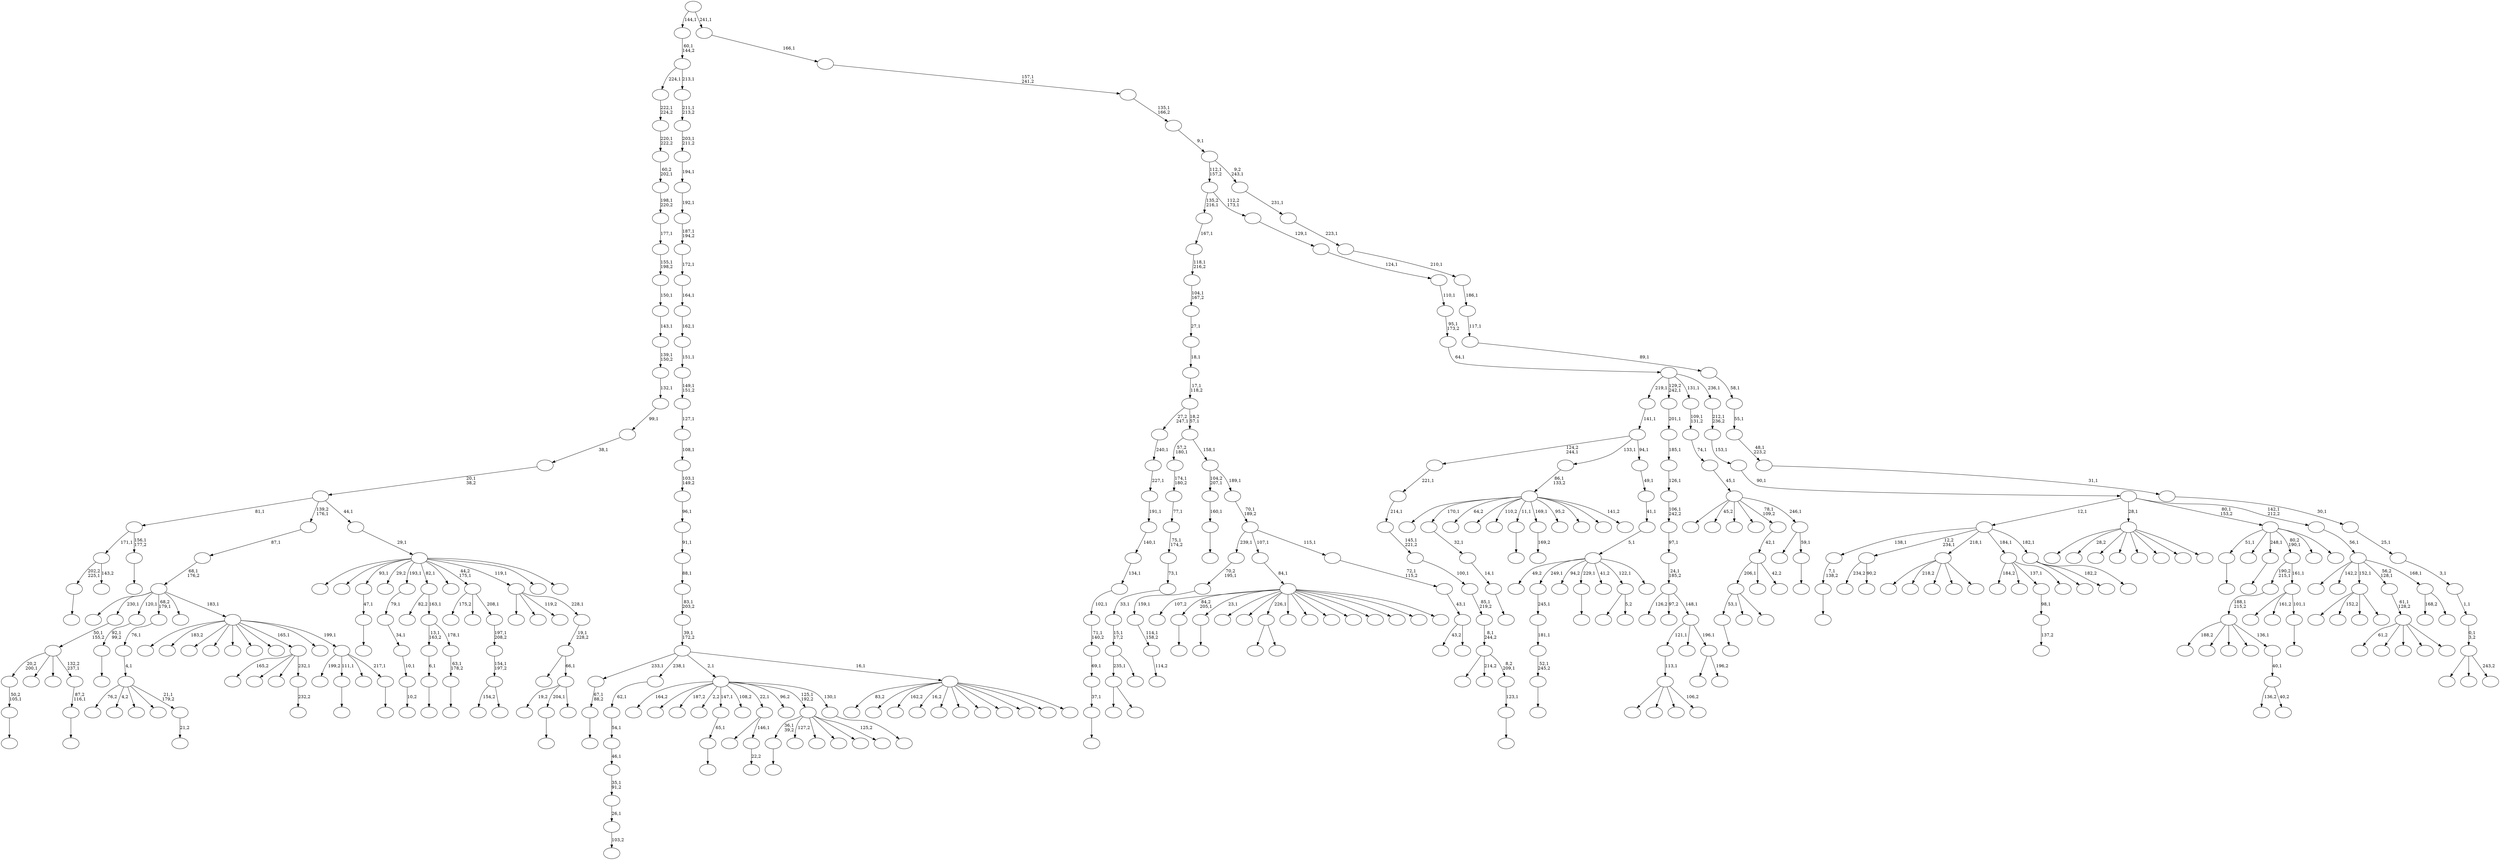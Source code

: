 digraph T {
	450 [label=""]
	449 [label=""]
	448 [label=""]
	447 [label=""]
	446 [label=""]
	445 [label=""]
	444 [label=""]
	443 [label=""]
	442 [label=""]
	441 [label=""]
	440 [label=""]
	439 [label=""]
	438 [label=""]
	437 [label=""]
	436 [label=""]
	435 [label=""]
	434 [label=""]
	433 [label=""]
	432 [label=""]
	431 [label=""]
	430 [label=""]
	429 [label=""]
	428 [label=""]
	427 [label=""]
	426 [label=""]
	425 [label=""]
	424 [label=""]
	423 [label=""]
	422 [label=""]
	421 [label=""]
	420 [label=""]
	419 [label=""]
	418 [label=""]
	417 [label=""]
	416 [label=""]
	415 [label=""]
	414 [label=""]
	413 [label=""]
	412 [label=""]
	411 [label=""]
	410 [label=""]
	409 [label=""]
	408 [label=""]
	407 [label=""]
	406 [label=""]
	405 [label=""]
	404 [label=""]
	403 [label=""]
	402 [label=""]
	401 [label=""]
	400 [label=""]
	399 [label=""]
	398 [label=""]
	397 [label=""]
	396 [label=""]
	395 [label=""]
	394 [label=""]
	393 [label=""]
	392 [label=""]
	391 [label=""]
	390 [label=""]
	389 [label=""]
	388 [label=""]
	387 [label=""]
	386 [label=""]
	385 [label=""]
	384 [label=""]
	383 [label=""]
	382 [label=""]
	381 [label=""]
	380 [label=""]
	379 [label=""]
	378 [label=""]
	377 [label=""]
	376 [label=""]
	375 [label=""]
	374 [label=""]
	373 [label=""]
	372 [label=""]
	371 [label=""]
	370 [label=""]
	369 [label=""]
	368 [label=""]
	367 [label=""]
	366 [label=""]
	365 [label=""]
	364 [label=""]
	363 [label=""]
	362 [label=""]
	361 [label=""]
	360 [label=""]
	359 [label=""]
	358 [label=""]
	357 [label=""]
	356 [label=""]
	355 [label=""]
	354 [label=""]
	353 [label=""]
	352 [label=""]
	351 [label=""]
	350 [label=""]
	349 [label=""]
	348 [label=""]
	347 [label=""]
	346 [label=""]
	345 [label=""]
	344 [label=""]
	343 [label=""]
	342 [label=""]
	341 [label=""]
	340 [label=""]
	339 [label=""]
	338 [label=""]
	337 [label=""]
	336 [label=""]
	335 [label=""]
	334 [label=""]
	333 [label=""]
	332 [label=""]
	331 [label=""]
	330 [label=""]
	329 [label=""]
	328 [label=""]
	327 [label=""]
	326 [label=""]
	325 [label=""]
	324 [label=""]
	323 [label=""]
	322 [label=""]
	321 [label=""]
	320 [label=""]
	319 [label=""]
	318 [label=""]
	317 [label=""]
	316 [label=""]
	315 [label=""]
	314 [label=""]
	313 [label=""]
	312 [label=""]
	311 [label=""]
	310 [label=""]
	309 [label=""]
	308 [label=""]
	307 [label=""]
	306 [label=""]
	305 [label=""]
	304 [label=""]
	303 [label=""]
	302 [label=""]
	301 [label=""]
	300 [label=""]
	299 [label=""]
	298 [label=""]
	297 [label=""]
	296 [label=""]
	295 [label=""]
	294 [label=""]
	293 [label=""]
	292 [label=""]
	291 [label=""]
	290 [label=""]
	289 [label=""]
	288 [label=""]
	287 [label=""]
	286 [label=""]
	285 [label=""]
	284 [label=""]
	283 [label=""]
	282 [label=""]
	281 [label=""]
	280 [label=""]
	279 [label=""]
	278 [label=""]
	277 [label=""]
	276 [label=""]
	275 [label=""]
	274 [label=""]
	273 [label=""]
	272 [label=""]
	271 [label=""]
	270 [label=""]
	269 [label=""]
	268 [label=""]
	267 [label=""]
	266 [label=""]
	265 [label=""]
	264 [label=""]
	263 [label=""]
	262 [label=""]
	261 [label=""]
	260 [label=""]
	259 [label=""]
	258 [label=""]
	257 [label=""]
	256 [label=""]
	255 [label=""]
	254 [label=""]
	253 [label=""]
	252 [label=""]
	251 [label=""]
	250 [label=""]
	249 [label=""]
	248 [label=""]
	247 [label=""]
	246 [label=""]
	245 [label=""]
	244 [label=""]
	243 [label=""]
	242 [label=""]
	241 [label=""]
	240 [label=""]
	239 [label=""]
	238 [label=""]
	237 [label=""]
	236 [label=""]
	235 [label=""]
	234 [label=""]
	233 [label=""]
	232 [label=""]
	231 [label=""]
	230 [label=""]
	229 [label=""]
	228 [label=""]
	227 [label=""]
	226 [label=""]
	225 [label=""]
	224 [label=""]
	223 [label=""]
	222 [label=""]
	221 [label=""]
	220 [label=""]
	219 [label=""]
	218 [label=""]
	217 [label=""]
	216 [label=""]
	215 [label=""]
	214 [label=""]
	213 [label=""]
	212 [label=""]
	211 [label=""]
	210 [label=""]
	209 [label=""]
	208 [label=""]
	207 [label=""]
	206 [label=""]
	205 [label=""]
	204 [label=""]
	203 [label=""]
	202 [label=""]
	201 [label=""]
	200 [label=""]
	199 [label=""]
	198 [label=""]
	197 [label=""]
	196 [label=""]
	195 [label=""]
	194 [label=""]
	193 [label=""]
	192 [label=""]
	191 [label=""]
	190 [label=""]
	189 [label=""]
	188 [label=""]
	187 [label=""]
	186 [label=""]
	185 [label=""]
	184 [label=""]
	183 [label=""]
	182 [label=""]
	181 [label=""]
	180 [label=""]
	179 [label=""]
	178 [label=""]
	177 [label=""]
	176 [label=""]
	175 [label=""]
	174 [label=""]
	173 [label=""]
	172 [label=""]
	171 [label=""]
	170 [label=""]
	169 [label=""]
	168 [label=""]
	167 [label=""]
	166 [label=""]
	165 [label=""]
	164 [label=""]
	163 [label=""]
	162 [label=""]
	161 [label=""]
	160 [label=""]
	159 [label=""]
	158 [label=""]
	157 [label=""]
	156 [label=""]
	155 [label=""]
	154 [label=""]
	153 [label=""]
	152 [label=""]
	151 [label=""]
	150 [label=""]
	149 [label=""]
	148 [label=""]
	147 [label=""]
	146 [label=""]
	145 [label=""]
	144 [label=""]
	143 [label=""]
	142 [label=""]
	141 [label=""]
	140 [label=""]
	139 [label=""]
	138 [label=""]
	137 [label=""]
	136 [label=""]
	135 [label=""]
	134 [label=""]
	133 [label=""]
	132 [label=""]
	131 [label=""]
	130 [label=""]
	129 [label=""]
	128 [label=""]
	127 [label=""]
	126 [label=""]
	125 [label=""]
	124 [label=""]
	123 [label=""]
	122 [label=""]
	121 [label=""]
	120 [label=""]
	119 [label=""]
	118 [label=""]
	117 [label=""]
	116 [label=""]
	115 [label=""]
	114 [label=""]
	113 [label=""]
	112 [label=""]
	111 [label=""]
	110 [label=""]
	109 [label=""]
	108 [label=""]
	107 [label=""]
	106 [label=""]
	105 [label=""]
	104 [label=""]
	103 [label=""]
	102 [label=""]
	101 [label=""]
	100 [label=""]
	99 [label=""]
	98 [label=""]
	97 [label=""]
	96 [label=""]
	95 [label=""]
	94 [label=""]
	93 [label=""]
	92 [label=""]
	91 [label=""]
	90 [label=""]
	89 [label=""]
	88 [label=""]
	87 [label=""]
	86 [label=""]
	85 [label=""]
	84 [label=""]
	83 [label=""]
	82 [label=""]
	81 [label=""]
	80 [label=""]
	79 [label=""]
	78 [label=""]
	77 [label=""]
	76 [label=""]
	75 [label=""]
	74 [label=""]
	73 [label=""]
	72 [label=""]
	71 [label=""]
	70 [label=""]
	69 [label=""]
	68 [label=""]
	67 [label=""]
	66 [label=""]
	65 [label=""]
	64 [label=""]
	63 [label=""]
	62 [label=""]
	61 [label=""]
	60 [label=""]
	59 [label=""]
	58 [label=""]
	57 [label=""]
	56 [label=""]
	55 [label=""]
	54 [label=""]
	53 [label=""]
	52 [label=""]
	51 [label=""]
	50 [label=""]
	49 [label=""]
	48 [label=""]
	47 [label=""]
	46 [label=""]
	45 [label=""]
	44 [label=""]
	43 [label=""]
	42 [label=""]
	41 [label=""]
	40 [label=""]
	39 [label=""]
	38 [label=""]
	37 [label=""]
	36 [label=""]
	35 [label=""]
	34 [label=""]
	33 [label=""]
	32 [label=""]
	31 [label=""]
	30 [label=""]
	29 [label=""]
	28 [label=""]
	27 [label=""]
	26 [label=""]
	25 [label=""]
	24 [label=""]
	23 [label=""]
	22 [label=""]
	21 [label=""]
	20 [label=""]
	19 [label=""]
	18 [label=""]
	17 [label=""]
	16 [label=""]
	15 [label=""]
	14 [label=""]
	13 [label=""]
	12 [label=""]
	11 [label=""]
	10 [label=""]
	9 [label=""]
	8 [label=""]
	7 [label=""]
	6 [label=""]
	5 [label=""]
	4 [label=""]
	3 [label=""]
	2 [label=""]
	1 [label=""]
	0 [label=""]
	444 -> 445 [label=""]
	436 -> 437 [label=""]
	435 -> 436 [label="52,1\n245,2"]
	434 -> 435 [label="181,1"]
	433 -> 434 [label="245,1"]
	431 -> 432 [label=""]
	430 -> 431 [label="50,2\n105,1"]
	425 -> 426 [label=""]
	419 -> 420 [label=""]
	415 -> 416 [label=""]
	414 -> 415 [label="160,1"]
	412 -> 413 [label=""]
	409 -> 410 [label=""]
	404 -> 405 [label=""]
	400 -> 401 [label=""]
	390 -> 391 [label=""]
	389 -> 390 [label="14,1"]
	388 -> 389 [label="32,1"]
	375 -> 376 [label=""]
	374 -> 375 [label="6,1"]
	367 -> 368 [label=""]
	366 -> 367 [label="47,1"]
	362 -> 363 [label=""]
	361 -> 362 [label="7,1\n138,2"]
	357 -> 358 [label=""]
	356 -> 357 [label="37,1"]
	355 -> 356 [label="69,1"]
	354 -> 355 [label="71,1\n140,2"]
	353 -> 354 [label="102,1"]
	352 -> 353 [label="134,1"]
	351 -> 352 [label="140,1"]
	350 -> 351 [label="191,1"]
	349 -> 350 [label="227,1"]
	348 -> 349 [label="240,1"]
	344 -> 345 [label=""]
	337 -> 338 [label="114,2"]
	336 -> 337 [label="114,1\n158,2"]
	335 -> 336 [label="159,1"]
	334 -> 335 [label="70,2\n195,1"]
	331 -> 419 [label="53,1"]
	331 -> 384 [label=""]
	331 -> 332 [label=""]
	329 -> 330 [label=""]
	328 -> 329 [label="67,1\n88,2"]
	325 -> 398 [label=""]
	325 -> 326 [label=""]
	319 -> 448 [label=""]
	319 -> 320 [label=""]
	316 -> 317 [label=""]
	315 -> 316 [label="87,2\n116,1"]
	314 -> 430 [label="20,2\n200,1"]
	314 -> 411 [label=""]
	314 -> 365 [label=""]
	314 -> 315 [label="132,2\n237,1"]
	313 -> 314 [label="50,1\n155,2"]
	306 -> 307 [label="10,2"]
	305 -> 306 [label="10,1"]
	304 -> 305 [label="34,1"]
	303 -> 304 [label="79,1"]
	300 -> 319 [label="235,1"]
	300 -> 301 [label=""]
	299 -> 300 [label="15,1\n17,2"]
	298 -> 299 [label="33,1"]
	297 -> 298 [label="73,1"]
	296 -> 297 [label="75,1\n174,2"]
	295 -> 296 [label="77,1"]
	294 -> 295 [label="174,1\n180,2"]
	286 -> 287 [label=""]
	285 -> 286 [label="65,1"]
	281 -> 311 [label="234,2"]
	281 -> 282 [label="90,2"]
	273 -> 274 [label=""]
	272 -> 273 [label="63,1\n178,2"]
	271 -> 374 [label="13,1\n163,2"]
	271 -> 272 [label="178,1"]
	270 -> 418 [label="82,2"]
	270 -> 271 [label="163,1"]
	267 -> 268 [label=""]
	260 -> 261 [label=""]
	258 -> 259 [label="169,2"]
	255 -> 256 [label=""]
	254 -> 255 [label="123,1"]
	253 -> 310 [label=""]
	253 -> 308 [label="214,2"]
	253 -> 254 [label="8,2\n209,1"]
	252 -> 253 [label="8,1\n244,2"]
	251 -> 252 [label="85,1\n219,2"]
	250 -> 251 [label="100,1"]
	249 -> 250 [label="145,1\n221,2"]
	248 -> 249 [label="214,1"]
	247 -> 248 [label="221,1"]
	245 -> 246 [label="22,2"]
	244 -> 293 [label=""]
	244 -> 245 [label="146,1"]
	241 -> 380 [label=""]
	241 -> 321 [label=""]
	241 -> 275 [label=""]
	241 -> 242 [label="106,2"]
	240 -> 241 [label="113,1"]
	235 -> 372 [label="136,2"]
	235 -> 236 [label="40,2"]
	234 -> 235 [label="40,1"]
	233 -> 443 [label="188,2"]
	233 -> 402 [label=""]
	233 -> 394 [label=""]
	233 -> 359 [label=""]
	233 -> 234 [label="136,1"]
	232 -> 233 [label="188,1\n215,2"]
	230 -> 231 [label="103,2"]
	229 -> 230 [label="26,1"]
	228 -> 229 [label="35,1\n91,2"]
	227 -> 228 [label="46,1"]
	226 -> 227 [label="54,1"]
	225 -> 226 [label="62,1"]
	218 -> 444 [label="202,2\n225,1"]
	218 -> 219 [label="143,2"]
	215 -> 216 [label="232,2"]
	214 -> 407 [label="165,2"]
	214 -> 343 [label=""]
	214 -> 318 [label=""]
	214 -> 215 [label="232,1"]
	211 -> 442 [label=""]
	211 -> 440 [label="152,2"]
	211 -> 276 [label=""]
	211 -> 212 [label=""]
	209 -> 210 [label=""]
	208 -> 209 [label="92,1\n99,2"]
	204 -> 429 [label="61,2"]
	204 -> 424 [label=""]
	204 -> 378 [label=""]
	204 -> 278 [label=""]
	204 -> 205 [label=""]
	203 -> 204 [label="61,1\n128,2"]
	200 -> 201 [label=""]
	199 -> 218 [label="171,1"]
	199 -> 200 [label="156,1\n177,2"]
	195 -> 196 [label=""]
	194 -> 377 [label=""]
	194 -> 339 [label="161,2"]
	194 -> 195 [label="101,1"]
	193 -> 232 [label="190,2\n215,1"]
	193 -> 194 [label="161,1"]
	191 -> 192 [label="21,2"]
	190 -> 395 [label="76,2"]
	190 -> 373 [label="4,2"]
	190 -> 323 [label=""]
	190 -> 243 [label=""]
	190 -> 191 [label="21,1\n179,2"]
	189 -> 190 [label="4,1"]
	188 -> 189 [label="76,1"]
	186 -> 187 [label="137,2"]
	185 -> 186 [label="98,1"]
	172 -> 382 [label=""]
	172 -> 173 [label="5,2"]
	168 -> 385 [label=""]
	168 -> 291 [label="218,2"]
	168 -> 224 [label=""]
	168 -> 183 [label=""]
	168 -> 169 [label=""]
	166 -> 449 [label=""]
	166 -> 388 [label="170,1"]
	166 -> 371 [label="64,2"]
	166 -> 322 [label=""]
	166 -> 309 [label="110,2"]
	166 -> 260 [label="11,1"]
	166 -> 258 [label="169,1"]
	166 -> 257 [label="95,2"]
	166 -> 202 [label=""]
	166 -> 198 [label=""]
	166 -> 167 [label="141,2"]
	165 -> 166 [label="86,1\n133,2"]
	163 -> 164 [label=""]
	161 -> 162 [label=""]
	160 -> 423 [label="199,2"]
	160 -> 409 [label="111,1"]
	160 -> 364 [label=""]
	160 -> 161 [label="217,1"]
	159 -> 428 [label=""]
	159 -> 393 [label="183,2"]
	159 -> 340 [label=""]
	159 -> 312 [label=""]
	159 -> 288 [label=""]
	159 -> 284 [label=""]
	159 -> 283 [label=""]
	159 -> 214 [label="165,1"]
	159 -> 170 [label=""]
	159 -> 160 [label="199,1"]
	158 -> 447 [label=""]
	158 -> 313 [label="230,1"]
	158 -> 208 [label="120,1"]
	158 -> 188 [label="68,2\n179,1"]
	158 -> 180 [label=""]
	158 -> 159 [label="183,1"]
	157 -> 158 [label="68,1\n176,2"]
	156 -> 157 [label="87,1"]
	154 -> 333 [label="184,2"]
	154 -> 222 [label=""]
	154 -> 185 [label="137,1"]
	154 -> 155 [label=""]
	150 -> 441 [label="49,2"]
	150 -> 433 [label="249,1"]
	150 -> 427 [label="94,2"]
	150 -> 344 [label="229,1"]
	150 -> 264 [label="41,2"]
	150 -> 172 [label="122,1"]
	150 -> 151 [label=""]
	149 -> 150 [label="5,1"]
	148 -> 149 [label="41,1"]
	147 -> 148 [label="49,1"]
	146 -> 247 [label="124,2\n244,1"]
	146 -> 165 [label="133,1"]
	146 -> 147 [label="94,1"]
	145 -> 146 [label="141,1"]
	142 -> 404 [label="36,1\n39,2"]
	142 -> 381 [label="127,2"]
	142 -> 279 [label=""]
	142 -> 223 [label=""]
	142 -> 184 [label=""]
	142 -> 143 [label="125,2"]
	139 -> 369 [label=""]
	139 -> 178 [label="182,2"]
	139 -> 140 [label=""]
	138 -> 361 [label="138,1"]
	138 -> 281 [label="12,2\n234,1"]
	138 -> 168 [label="218,1"]
	138 -> 154 [label="184,1"]
	138 -> 139 [label="182,1"]
	136 -> 331 [label="206,1"]
	136 -> 292 [label=""]
	136 -> 137 [label="42,2"]
	135 -> 136 [label="42,1"]
	133 -> 421 [label="107,2"]
	133 -> 412 [label="84,2\n205,1"]
	133 -> 400 [label="23,1"]
	133 -> 387 [label=""]
	133 -> 360 [label=""]
	133 -> 325 [label="226,1"]
	133 -> 324 [label=""]
	133 -> 302 [label=""]
	133 -> 290 [label=""]
	133 -> 269 [label=""]
	133 -> 221 [label=""]
	133 -> 220 [label=""]
	133 -> 176 [label=""]
	133 -> 134 [label=""]
	132 -> 133 [label="84,1"]
	127 -> 439 [label="154,2"]
	127 -> 128 [label=""]
	126 -> 127 [label="154,1\n197,2"]
	125 -> 126 [label="197,1\n208,2"]
	124 -> 379 [label="175,2"]
	124 -> 129 [label=""]
	124 -> 125 [label="208,1"]
	122 -> 392 [label="19,2"]
	122 -> 163 [label="204,1"]
	122 -> 123 [label=""]
	121 -> 141 [label=""]
	121 -> 122 [label="66,1"]
	120 -> 121 [label="19,1\n228,2"]
	119 -> 446 [label=""]
	119 -> 144 [label=""]
	119 -> 130 [label="119,2"]
	119 -> 120 [label="228,1"]
	117 -> 182 [label=""]
	117 -> 118 [label="196,2"]
	116 -> 240 [label="121,1"]
	116 -> 213 [label=""]
	116 -> 117 [label="196,1"]
	115 -> 327 [label="126,2"]
	115 -> 177 [label="97,2"]
	115 -> 116 [label="148,1"]
	114 -> 115 [label="24,1\n185,2"]
	113 -> 114 [label="97,1"]
	112 -> 113 [label="106,1\n242,2"]
	111 -> 112 [label="126,1"]
	110 -> 111 [label="185,1"]
	109 -> 110 [label="201,1"]
	107 -> 280 [label=""]
	107 -> 277 [label="28,2"]
	107 -> 238 [label=""]
	107 -> 217 [label=""]
	107 -> 206 [label=""]
	107 -> 197 [label=""]
	107 -> 153 [label=""]
	107 -> 108 [label=""]
	104 -> 450 [label=""]
	104 -> 383 [label=""]
	104 -> 366 [label="93,1"]
	104 -> 346 [label="29,2"]
	104 -> 303 [label="193,1"]
	104 -> 270 [label="82,1"]
	104 -> 179 [label=""]
	104 -> 124 [label="44,2\n175,1"]
	104 -> 119 [label="119,1"]
	104 -> 106 [label=""]
	104 -> 105 [label=""]
	103 -> 104 [label="29,1"]
	102 -> 199 [label="81,1"]
	102 -> 156 [label="139,2\n176,1"]
	102 -> 103 [label="44,1"]
	101 -> 102 [label="20,1\n38,2"]
	100 -> 101 [label="38,1"]
	99 -> 100 [label="99,1"]
	98 -> 99 [label="132,1"]
	97 -> 98 [label="139,1\n150,2"]
	96 -> 97 [label="143,1"]
	95 -> 96 [label="150,1"]
	94 -> 95 [label="155,1\n198,2"]
	93 -> 94 [label="177,1"]
	92 -> 93 [label="198,1\n220,2"]
	91 -> 92 [label="60,2\n202,1"]
	90 -> 91 [label="220,1\n222,2"]
	89 -> 90 [label="222,1\n224,2"]
	87 -> 88 [label=""]
	86 -> 408 [label="164,2"]
	86 -> 399 [label=""]
	86 -> 397 [label="187,2"]
	86 -> 341 [label="2,2"]
	86 -> 285 [label="147,1"]
	86 -> 266 [label="108,2"]
	86 -> 244 [label="22,1"]
	86 -> 175 [label="96,2"]
	86 -> 142 [label="125,1\n192,2"]
	86 -> 87 [label="130,1"]
	83 -> 84 [label=""]
	82 -> 342 [label=""]
	82 -> 83 [label="59,1"]
	81 -> 438 [label=""]
	81 -> 417 [label="45,2"]
	81 -> 370 [label=""]
	81 -> 289 [label=""]
	81 -> 135 [label="78,1\n109,2"]
	81 -> 82 [label="246,1"]
	80 -> 81 [label="45,1"]
	79 -> 80 [label="74,1"]
	78 -> 79 [label="109,1\n131,2"]
	76 -> 425 [label="51,1"]
	76 -> 386 [label=""]
	76 -> 267 [label="248,1"]
	76 -> 193 [label="80,2\n190,1"]
	76 -> 152 [label=""]
	76 -> 77 [label=""]
	74 -> 422 [label="83,2"]
	74 -> 406 [label=""]
	74 -> 403 [label="162,2"]
	74 -> 263 [label="16,2"]
	74 -> 239 [label=""]
	74 -> 237 [label=""]
	74 -> 207 [label=""]
	74 -> 174 [label=""]
	74 -> 131 [label=""]
	74 -> 85 [label=""]
	74 -> 75 [label=""]
	73 -> 328 [label="233,1"]
	73 -> 225 [label="238,1"]
	73 -> 86 [label="2,1"]
	73 -> 74 [label="16,1"]
	72 -> 73 [label="39,1\n172,2"]
	71 -> 72 [label="83,1\n203,2"]
	70 -> 71 [label="88,1"]
	69 -> 70 [label="91,1"]
	68 -> 69 [label="96,1"]
	67 -> 68 [label="103,1\n149,2"]
	66 -> 67 [label="108,1"]
	65 -> 66 [label="127,1"]
	64 -> 65 [label="149,1\n151,2"]
	63 -> 64 [label="151,1"]
	62 -> 63 [label="162,1"]
	61 -> 62 [label="164,1"]
	60 -> 61 [label="172,1"]
	59 -> 60 [label="187,1\n194,2"]
	58 -> 59 [label="192,1"]
	57 -> 58 [label="194,1"]
	56 -> 57 [label="203,1\n211,2"]
	55 -> 56 [label="211,1\n213,2"]
	54 -> 89 [label="224,1"]
	54 -> 55 [label="213,1"]
	53 -> 54 [label="60,1\n144,2"]
	51 -> 347 [label="43,2"]
	51 -> 52 [label=""]
	50 -> 51 [label="43,1"]
	49 -> 50 [label="72,1\n115,2"]
	48 -> 334 [label="239,1"]
	48 -> 132 [label="107,1"]
	48 -> 49 [label="115,1"]
	47 -> 48 [label="70,1\n189,2"]
	46 -> 414 [label="104,2\n207,1"]
	46 -> 47 [label="189,1"]
	45 -> 294 [label="57,2\n180,1"]
	45 -> 46 [label="158,1"]
	44 -> 348 [label="27,2\n247,1"]
	44 -> 45 [label="18,2\n57,1"]
	43 -> 44 [label="17,1\n118,2"]
	42 -> 43 [label="18,1"]
	41 -> 42 [label="27,1"]
	40 -> 41 [label="104,1\n167,2"]
	39 -> 40 [label="118,1\n216,2"]
	38 -> 39 [label="167,1"]
	36 -> 181 [label="168,2"]
	36 -> 37 [label=""]
	35 -> 265 [label=""]
	35 -> 262 [label="142,2"]
	35 -> 211 [label="152,1"]
	35 -> 203 [label="56,2\n128,1"]
	35 -> 36 [label="168,1"]
	34 -> 35 [label="56,1"]
	33 -> 138 [label="12,1"]
	33 -> 107 [label="28,1"]
	33 -> 76 [label="80,1\n153,2"]
	33 -> 34 [label="142,1\n212,2"]
	32 -> 33 [label="90,1"]
	31 -> 32 [label="153,1"]
	30 -> 31 [label="212,1\n236,2"]
	29 -> 145 [label="219,1"]
	29 -> 109 [label="129,2\n242,1"]
	29 -> 78 [label="131,1"]
	29 -> 30 [label="236,1"]
	28 -> 29 [label="64,1"]
	27 -> 28 [label="95,1\n173,2"]
	26 -> 27 [label="110,1"]
	25 -> 26 [label="124,1"]
	24 -> 25 [label="129,1"]
	23 -> 38 [label="135,2\n216,1"]
	23 -> 24 [label="112,2\n173,1"]
	21 -> 396 [label=""]
	21 -> 171 [label=""]
	21 -> 22 [label="243,2"]
	20 -> 21 [label="0,1\n3,2"]
	19 -> 20 [label="1,1"]
	18 -> 19 [label="3,1"]
	17 -> 18 [label="25,1"]
	16 -> 17 [label="30,1"]
	15 -> 16 [label="31,1"]
	14 -> 15 [label="48,1\n223,2"]
	13 -> 14 [label="55,1"]
	12 -> 13 [label="58,1"]
	11 -> 12 [label="89,1"]
	10 -> 11 [label="117,1"]
	9 -> 10 [label="186,1"]
	8 -> 9 [label="210,1"]
	7 -> 8 [label="223,1"]
	6 -> 7 [label="231,1"]
	5 -> 23 [label="112,1\n157,2"]
	5 -> 6 [label="9,2\n243,1"]
	4 -> 5 [label="9,1"]
	3 -> 4 [label="135,1\n166,2"]
	2 -> 3 [label="157,1\n241,2"]
	1 -> 2 [label="166,1"]
	0 -> 53 [label="144,1"]
	0 -> 1 [label="241,1"]
}
